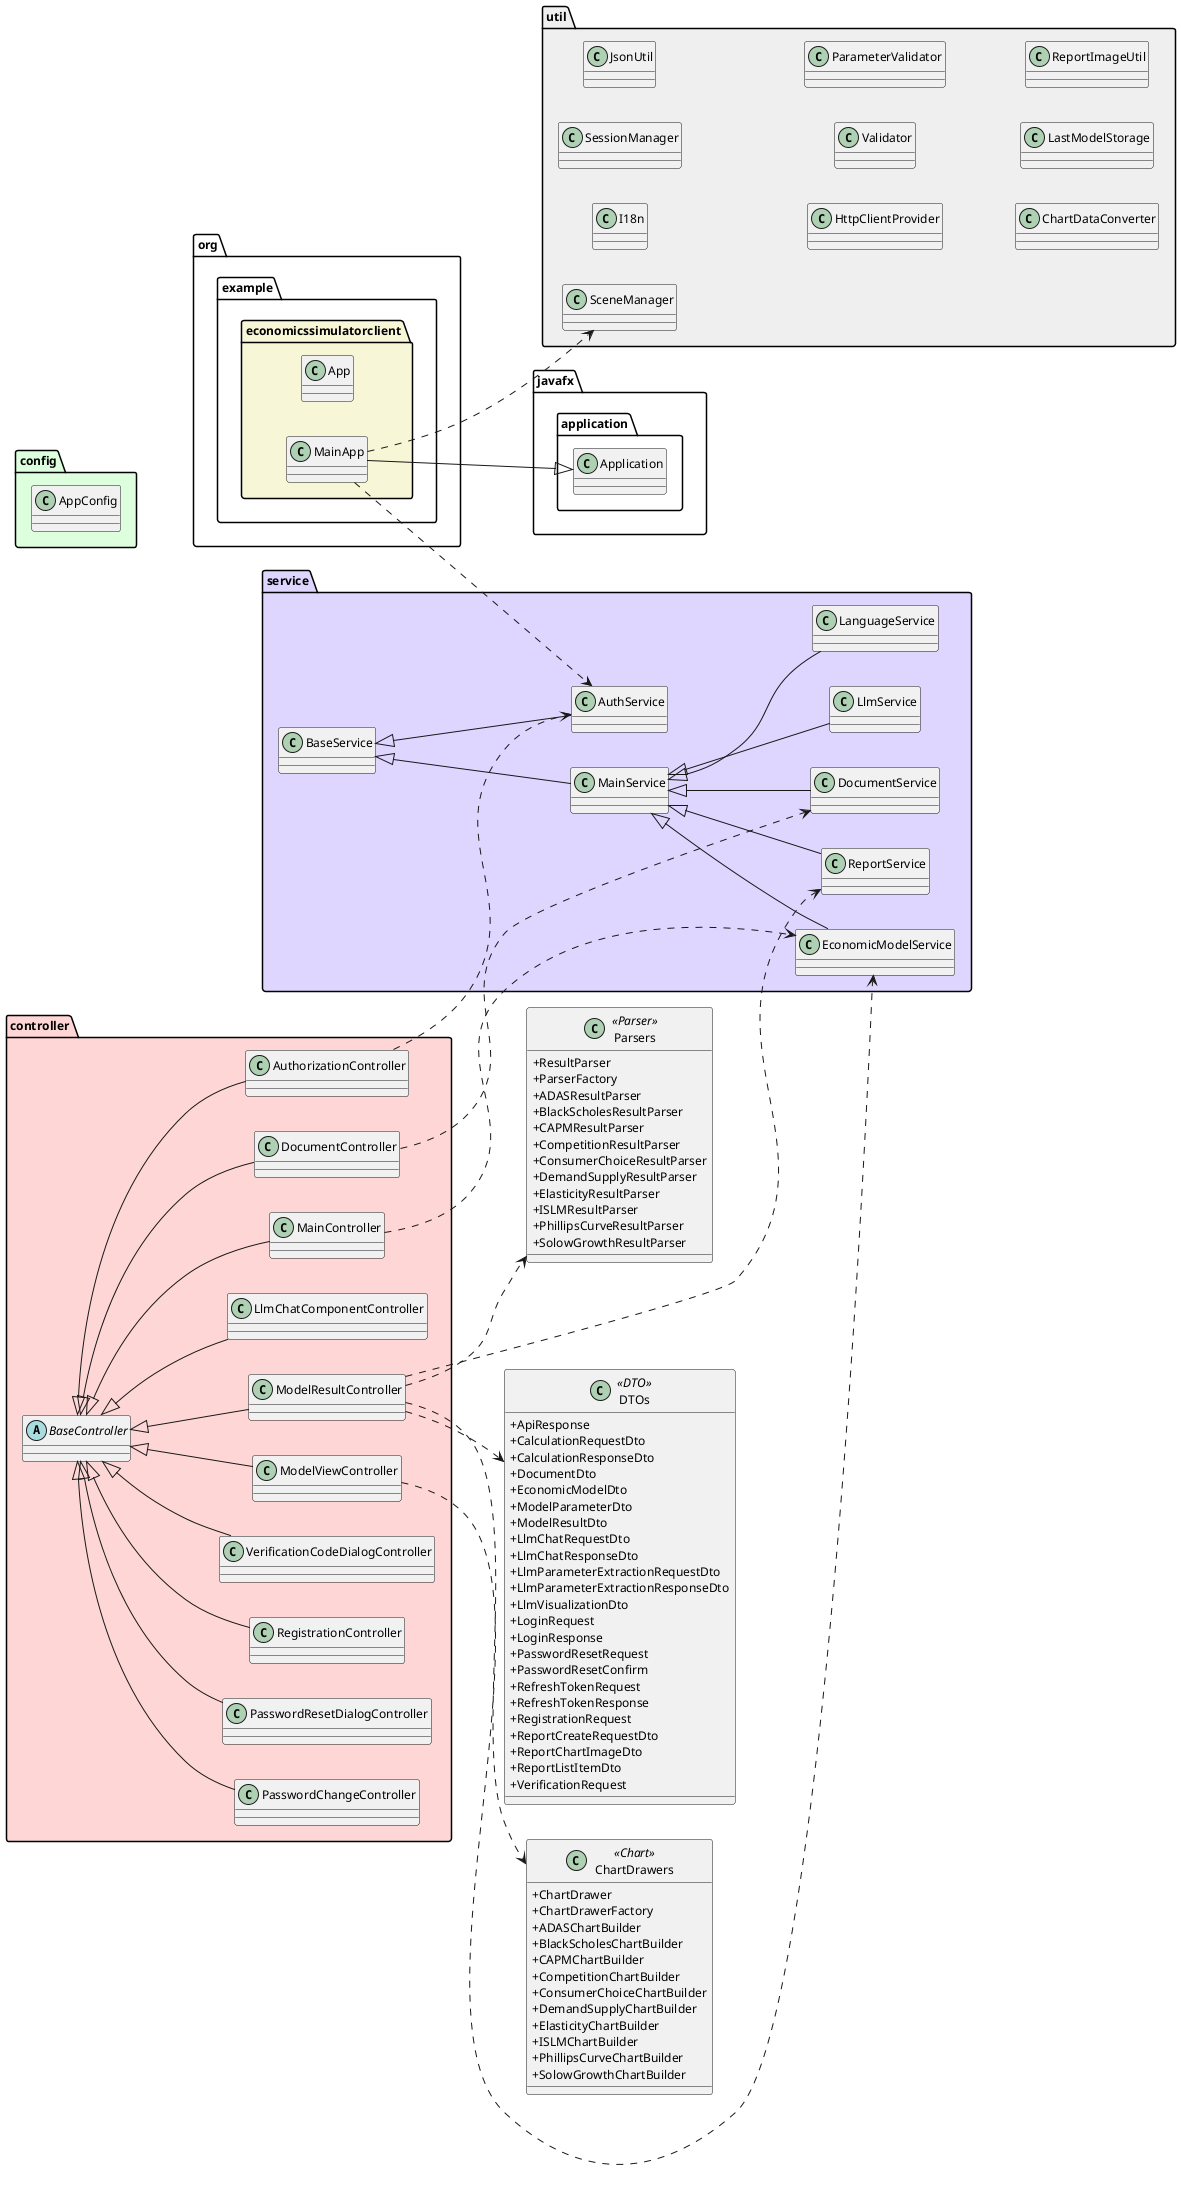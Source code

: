 @startuml
skinparam defaultFontName "Times New Roman"
skinparam defaultFontSize 12
skinparam packageTitleAlignment left
skinparam classAttributeIconSize 0
left to right direction

' --- Верхний ряд: config, util ---
package "config" #DDFFDD {
  class AppConfig
}

package "util" #EFEFEF {
  class I18n
  class SceneManager
  class SessionManager
  class JsonUtil
  class HttpClientProvider
  class Validator
  class ParameterValidator
  class ChartDataConverter
  class LastModelStorage
  class ReportImageUtil
}

' --- Нижний ряд: три логических агрегатора ---
class DTOs <<DTO>> {
  + ApiResponse
  + CalculationRequestDto
  + CalculationResponseDto
  + DocumentDto
  + EconomicModelDto
  + ModelParameterDto
  + ModelResultDto
  + LlmChatRequestDto
  + LlmChatResponseDto
  + LlmParameterExtractionRequestDto
  + LlmParameterExtractionResponseDto
  + LlmVisualizationDto
  + LoginRequest
  + LoginResponse
  + PasswordResetRequest
  + PasswordResetConfirm
  + RefreshTokenRequest
  + RefreshTokenResponse
  + RegistrationRequest
  + ReportCreateRequestDto
  + ReportChartImageDto
  + ReportListItemDto
  + VerificationRequest
}

class ChartDrawers <<Chart>> {
  + ChartDrawer
  + ChartDrawerFactory
  + ADASChartBuilder
  + BlackScholesChartBuilder
  + CAPMChartBuilder
  + CompetitionChartBuilder
  + ConsumerChoiceChartBuilder
  + DemandSupplyChartBuilder
  + ElasticityChartBuilder
  + ISLMChartBuilder
  + PhillipsCurveChartBuilder
  + SolowGrowthChartBuilder
}

class Parsers <<Parser>> {
  + ResultParser
  + ParserFactory
  + ADASResultParser
  + BlackScholesResultParser
  + CAPMResultParser
  + CompetitionResultParser
  + ConsumerChoiceResultParser
  + DemandSupplyResultParser
  + ElasticityResultParser
  + ISLMResultParser
  + PhillipsCurveResultParser
  + SolowGrowthResultParser
}

' --- Центральный блок: App, Controllers, Services ---
package "org.example.economicssimulatorclient" #F7F6D7 {
  class App
  class MainApp
}

package "controller" #FFD6D6 {
  abstract class BaseController
  class AuthorizationController
  class DocumentController
  class LlmChatComponentController
  class MainController
  class ModelResultController
  class ModelViewController
  class PasswordChangeController
  class PasswordResetDialogController
  class RegistrationController
  class VerificationCodeDialogController
}

package "service" #DFD6FF {
  class BaseService
  class MainService
  class AuthService
  class EconomicModelService
  class DocumentService
  class LanguageService
  class LlmService
  class ReportService
}

' --- Наследование, ключевые связи, выравнивание ---
MainApp --|> javafx.application.Application
BaseController <|-- AuthorizationController
BaseController <|-- DocumentController
BaseController <|-- LlmChatComponentController
BaseController <|-- MainController
BaseController <|-- ModelResultController
BaseController <|-- ModelViewController
BaseController <|-- PasswordChangeController
BaseController <|-- PasswordResetDialogController
BaseController <|-- RegistrationController
BaseController <|-- VerificationCodeDialogController

BaseService <|-- MainService
BaseService <|-- AuthService
MainService <|-- EconomicModelService
MainService <|-- DocumentService
MainService <|-- LanguageService
MainService <|-- LlmService
MainService <|-- ReportService

MainApp ..> AuthService
MainApp ..> SceneManager
AuthorizationController ..> AuthService
DocumentController ..> DocumentService
MainController ..> EconomicModelService
ModelViewController ..> EconomicModelService
ModelResultController ..> Parsers
ModelResultController ..> ChartDrawers
ModelResultController ..> DTOs
ModelResultController ..> ReportService

@enduml
